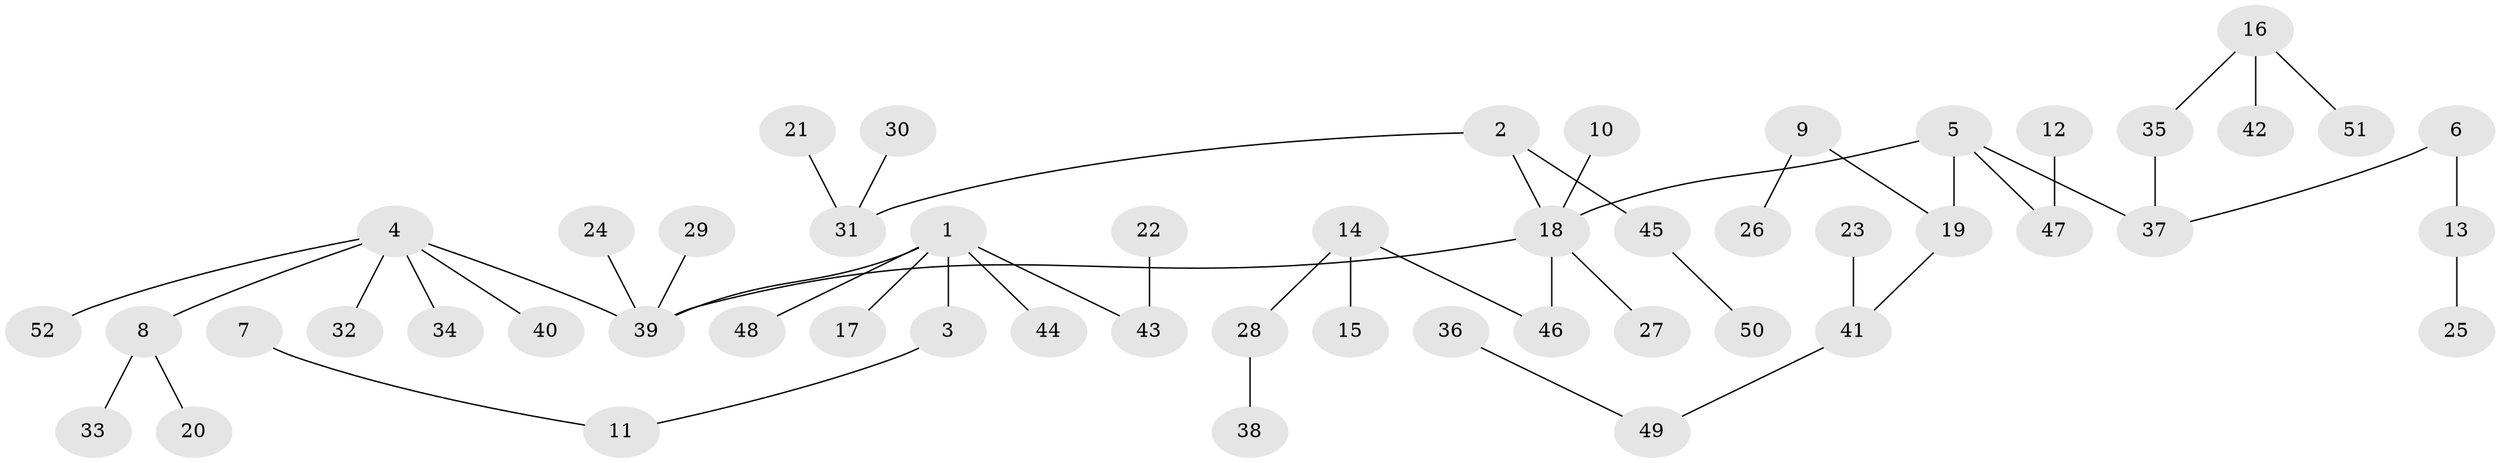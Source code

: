 // original degree distribution, {5: 0.028846153846153848, 7: 0.009615384615384616, 6: 0.019230769230769232, 4: 0.08653846153846154, 2: 0.25961538461538464, 3: 0.09615384615384616, 1: 0.5}
// Generated by graph-tools (version 1.1) at 2025/37/03/04/25 23:37:17]
// undirected, 52 vertices, 51 edges
graph export_dot {
  node [color=gray90,style=filled];
  1;
  2;
  3;
  4;
  5;
  6;
  7;
  8;
  9;
  10;
  11;
  12;
  13;
  14;
  15;
  16;
  17;
  18;
  19;
  20;
  21;
  22;
  23;
  24;
  25;
  26;
  27;
  28;
  29;
  30;
  31;
  32;
  33;
  34;
  35;
  36;
  37;
  38;
  39;
  40;
  41;
  42;
  43;
  44;
  45;
  46;
  47;
  48;
  49;
  50;
  51;
  52;
  1 -- 3 [weight=1.0];
  1 -- 17 [weight=1.0];
  1 -- 39 [weight=1.0];
  1 -- 43 [weight=1.0];
  1 -- 44 [weight=1.0];
  1 -- 48 [weight=1.0];
  2 -- 18 [weight=1.0];
  2 -- 31 [weight=1.0];
  2 -- 45 [weight=1.0];
  3 -- 11 [weight=1.0];
  4 -- 8 [weight=1.0];
  4 -- 32 [weight=1.0];
  4 -- 34 [weight=1.0];
  4 -- 39 [weight=1.0];
  4 -- 40 [weight=1.0];
  4 -- 52 [weight=1.0];
  5 -- 18 [weight=1.0];
  5 -- 19 [weight=1.0];
  5 -- 37 [weight=1.0];
  5 -- 47 [weight=1.0];
  6 -- 13 [weight=1.0];
  6 -- 37 [weight=1.0];
  7 -- 11 [weight=1.0];
  8 -- 20 [weight=1.0];
  8 -- 33 [weight=1.0];
  9 -- 19 [weight=1.0];
  9 -- 26 [weight=1.0];
  10 -- 18 [weight=1.0];
  12 -- 47 [weight=1.0];
  13 -- 25 [weight=1.0];
  14 -- 15 [weight=1.0];
  14 -- 28 [weight=1.0];
  14 -- 46 [weight=1.0];
  16 -- 35 [weight=1.0];
  16 -- 42 [weight=1.0];
  16 -- 51 [weight=1.0];
  18 -- 27 [weight=1.0];
  18 -- 39 [weight=1.0];
  18 -- 46 [weight=1.0];
  19 -- 41 [weight=1.0];
  21 -- 31 [weight=1.0];
  22 -- 43 [weight=1.0];
  23 -- 41 [weight=1.0];
  24 -- 39 [weight=1.0];
  28 -- 38 [weight=1.0];
  29 -- 39 [weight=1.0];
  30 -- 31 [weight=1.0];
  35 -- 37 [weight=1.0];
  36 -- 49 [weight=1.0];
  41 -- 49 [weight=1.0];
  45 -- 50 [weight=1.0];
}
